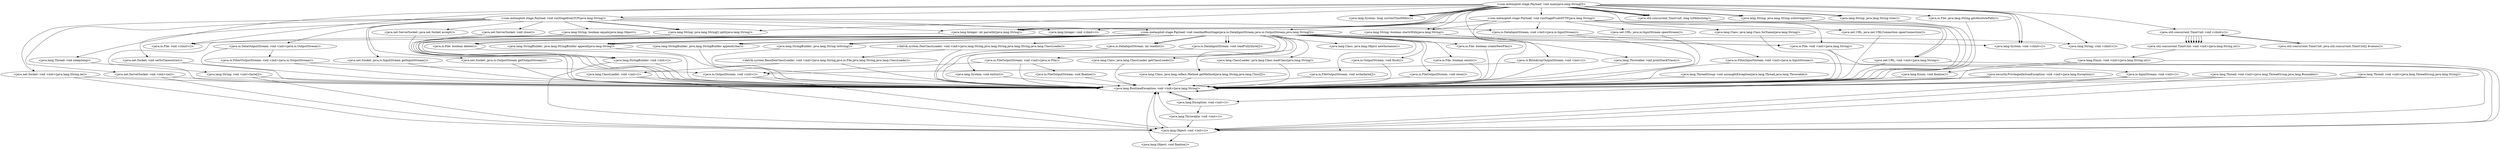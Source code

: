 digraph CallGraph {
"<com.metasploit.stage.Payload: void main(java.lang.String[])>" -> "<java.io.File: void <clinit>()>";
"<com.metasploit.stage.Payload: void main(java.lang.String[])>" -> "<java.lang.Thread: void sleep(long)>";
"<com.metasploit.stage.Payload: void main(java.lang.String[])>" -> "<com.metasploit.stage.Payload: void runStageFromHTTP(java.lang.String)>";
"<com.metasploit.stage.Payload: void main(java.lang.String[])>" -> "<com.metasploit.stage.Payload: void runStagefromTCP(java.lang.String)>";
"<com.metasploit.stage.Payload: void main(java.lang.String[])>" -> "<java.lang.System: long currentTimeMillis()>";
"<com.metasploit.stage.Payload: void main(java.lang.String[])>" -> "<java.lang.System: long currentTimeMillis()>";
"<com.metasploit.stage.Payload: void main(java.lang.String[])>" -> "<java.lang.System: long currentTimeMillis()>";
"<com.metasploit.stage.Payload: void main(java.lang.String[])>" -> "<java.lang.Integer: int parseInt(java.lang.String)>";
"<com.metasploit.stage.Payload: void main(java.lang.String[])>" -> "<java.lang.Integer: int parseInt(java.lang.String)>";
"<com.metasploit.stage.Payload: void main(java.lang.String[])>" -> "<java.lang.Integer: int parseInt(java.lang.String)>";
"<com.metasploit.stage.Payload: void main(java.lang.String[])>" -> "<java.lang.Integer: int parseInt(java.lang.String)>";
"<com.metasploit.stage.Payload: void main(java.lang.String[])>" -> "<java.io.File: void <init>(java.lang.String)>";
"<com.metasploit.stage.Payload: void main(java.lang.String[])>" -> "<java.lang.System: void <clinit>()>";
"<com.metasploit.stage.Payload: void main(java.lang.String[])>" -> "<java.util.concurrent.TimeUnit: void <clinit>()>";
"<com.metasploit.stage.Payload: void main(java.lang.String[])>" -> "<java.lang.System: void <clinit>()>";
"<com.metasploit.stage.Payload: void main(java.lang.String[])>" -> "<java.lang.Integer: void <clinit>()>";
"<com.metasploit.stage.Payload: void main(java.lang.String[])>" -> "<java.lang.String: void <clinit>()>";
"<java.lang.ThreadGroup: void uncaughtException(java.lang.Thread,java.lang.Throwable)>" -> "<java.lang.RuntimeException: void <init>(java.lang.String)>";
"<java.lang.ClassLoader: void <init>()>" -> "<java.lang.Object: void <init>()>";
"<java.lang.ClassLoader: void <init>()>" -> "<java.lang.RuntimeException: void <init>(java.lang.String)>";
"<java.security.PrivilegedActionException: void <init>(java.lang.Exception)>" -> "<java.lang.Exception: void <init>()>";
"<java.security.PrivilegedActionException: void <init>(java.lang.Exception)>" -> "<java.lang.RuntimeException: void <init>(java.lang.String)>";
"<java.lang.Thread: void <init>(java.lang.ThreadGroup,java.lang.Runnable)>" -> "<java.lang.Object: void <init>()>";
"<java.lang.Thread: void <init>(java.lang.ThreadGroup,java.lang.Runnable)>" -> "<java.lang.RuntimeException: void <init>(java.lang.String)>";
"<java.lang.Thread: void <init>(java.lang.ThreadGroup,java.lang.String)>" -> "<java.lang.Object: void <init>()>";
"<java.lang.Thread: void <init>(java.lang.ThreadGroup,java.lang.String)>" -> "<java.lang.RuntimeException: void <init>(java.lang.String)>";
"<java.lang.Thread: void sleep(long)>" -> "<java.lang.RuntimeException: void <init>(java.lang.String)>";
"<com.metasploit.stage.Payload: void runStageFromHTTP(java.lang.String)>" -> "<java.net.URL: void <init>(java.lang.String)>";
"<com.metasploit.stage.Payload: void runStageFromHTTP(java.lang.String)>" -> "<java.net.URL: void <init>(java.lang.String)>";
"<com.metasploit.stage.Payload: void runStageFromHTTP(java.lang.String)>" -> "<com.metasploit.stage.Payload: void readAndRunStage(java.io.DataInputStream,java.io.OutputStream,java.lang.String[])>";
"<com.metasploit.stage.Payload: void runStageFromHTTP(java.lang.String)>" -> "<java.io.DataInputStream: void <init>(java.io.InputStream)>";
"<com.metasploit.stage.Payload: void runStageFromHTTP(java.lang.String)>" -> "<java.io.ByteArrayOutputStream: void <init>()>";
"<com.metasploit.stage.Payload: void runStageFromHTTP(java.lang.String)>" -> "<java.lang.Class: java.lang.Class forName(java.lang.String)>";
"<com.metasploit.stage.Payload: void runStagefromTCP(java.lang.String)>" -> "<java.lang.Integer: void <clinit>()>";
"<com.metasploit.stage.Payload: void runStagefromTCP(java.lang.String)>" -> "<java.net.Socket: void <init>(java.lang.String,int)>";
"<com.metasploit.stage.Payload: void runStagefromTCP(java.lang.String)>" -> "<com.metasploit.stage.Payload: void readAndRunStage(java.io.DataInputStream,java.io.OutputStream,java.lang.String[])>";
"<com.metasploit.stage.Payload: void runStagefromTCP(java.lang.String)>" -> "<java.io.DataOutputStream: void <init>(java.io.OutputStream)>";
"<com.metasploit.stage.Payload: void runStagefromTCP(java.lang.String)>" -> "<java.io.DataInputStream: void <init>(java.io.InputStream)>";
"<com.metasploit.stage.Payload: void runStagefromTCP(java.lang.String)>" -> "<java.net.ServerSocket: void <init>(int)>";
"<com.metasploit.stage.Payload: void runStagefromTCP(java.lang.String)>" -> "<java.lang.Integer: int parseInt(java.lang.String)>";
"<java.lang.Integer: int parseInt(java.lang.String)>" -> "<java.lang.RuntimeException: void <init>(java.lang.String)>";
"<java.io.File: void <init>(java.lang.String)>" -> "<java.lang.Object: void <init>()>";
"<java.io.File: void <init>(java.lang.String)>" -> "<java.lang.RuntimeException: void <init>(java.lang.String)>";
"<java.util.concurrent.TimeUnit: void <clinit>()>" -> "<java.util.concurrent.TimeUnit: void <init>(java.lang.String,int)>";
"<java.util.concurrent.TimeUnit: void <clinit>()>" -> "<java.util.concurrent.TimeUnit: java.util.concurrent.TimeUnit[] $values()>";
"<java.util.concurrent.TimeUnit: void <clinit>()>" -> "<java.util.concurrent.TimeUnit: void <init>(java.lang.String,int)>";
"<java.util.concurrent.TimeUnit: void <clinit>()>" -> "<java.util.concurrent.TimeUnit: void <init>(java.lang.String,int)>";
"<java.util.concurrent.TimeUnit: void <clinit>()>" -> "<java.util.concurrent.TimeUnit: void <init>(java.lang.String,int)>";
"<java.util.concurrent.TimeUnit: void <clinit>()>" -> "<java.util.concurrent.TimeUnit: void <init>(java.lang.String,int)>";
"<java.util.concurrent.TimeUnit: void <clinit>()>" -> "<java.util.concurrent.TimeUnit: void <init>(java.lang.String,int)>";
"<java.util.concurrent.TimeUnit: void <clinit>()>" -> "<java.util.concurrent.TimeUnit: void <init>(java.lang.String,int)>";
"<java.lang.RuntimeException: void <init>(java.lang.String)>" -> "<java.lang.Exception: void <init>()>";
"<java.lang.RuntimeException: void <init>(java.lang.String)>" -> "<java.lang.RuntimeException: void <init>(java.lang.String)>";
"<java.lang.Object: void <init>()>" -> "<java.lang.Object: void finalize()>";
"<java.lang.Object: void <init>()>" -> "<java.lang.RuntimeException: void <init>(java.lang.String)>";
"<java.lang.Exception: void <init>()>" -> "<java.lang.Throwable: void <init>()>";
"<java.lang.Exception: void <init>()>" -> "<java.lang.RuntimeException: void <init>(java.lang.String)>";
"<java.net.URL: void <init>(java.lang.String)>" -> "<java.lang.Object: void <init>()>";
"<java.net.URL: void <init>(java.lang.String)>" -> "<java.lang.RuntimeException: void <init>(java.lang.String)>";
"<com.metasploit.stage.Payload: void readAndRunStage(java.io.DataInputStream,java.io.OutputStream,java.lang.String[])>" -> "<java.io.File: void <clinit>()>";
"<com.metasploit.stage.Payload: void readAndRunStage(java.io.DataInputStream,java.io.OutputStream,java.lang.String[])>" -> "<java.lang.System: void exit(int)>";
"<com.metasploit.stage.Payload: void readAndRunStage(java.io.DataInputStream,java.io.OutputStream,java.lang.String[])>" -> "<java.io.File: void <init>(java.lang.String)>";
"<com.metasploit.stage.Payload: void readAndRunStage(java.io.DataInputStream,java.io.OutputStream,java.lang.String[])>" -> "<dalvik.system.DexClassLoader: void <init>(java.lang.String,java.lang.String,java.lang.String,java.lang.ClassLoader)>";
"<com.metasploit.stage.Payload: void readAndRunStage(java.io.DataInputStream,java.io.OutputStream,java.lang.String[])>" -> "<java.io.FileOutputStream: void <init>(java.io.File)>";
"<com.metasploit.stage.Payload: void readAndRunStage(java.io.DataInputStream,java.io.OutputStream,java.lang.String[])>" -> "<java.io.File: void <init>(java.lang.String)>";
"<com.metasploit.stage.Payload: void readAndRunStage(java.io.DataInputStream,java.io.OutputStream,java.lang.String[])>" -> "<java.lang.String: void <init>(byte[])>";
"<com.metasploit.stage.Payload: void readAndRunStage(java.io.DataInputStream,java.io.OutputStream,java.lang.String[])>" -> "<java.lang.StringBuilder: void <init>()>";
"<com.metasploit.stage.Payload: void readAndRunStage(java.io.DataInputStream,java.io.OutputStream,java.lang.String[])>" -> "<java.lang.StringBuilder: void <init>()>";
"<com.metasploit.stage.Payload: void readAndRunStage(java.io.DataInputStream,java.io.OutputStream,java.lang.String[])>" -> "<java.lang.System: void <clinit>()>";
"<com.metasploit.stage.Payload: void readAndRunStage(java.io.DataInputStream,java.io.OutputStream,java.lang.String[])>" -> "<java.lang.String: void <clinit>()>";
"<java.io.DataInputStream: void <init>(java.io.InputStream)>" -> "<java.io.FilterInputStream: void <init>(java.io.InputStream)>";
"<java.io.DataInputStream: void <init>(java.io.InputStream)>" -> "<java.lang.RuntimeException: void <init>(java.lang.String)>";
"<java.io.ByteArrayOutputStream: void <init>()>" -> "<java.io.OutputStream: void <init>()>";
"<java.io.ByteArrayOutputStream: void <init>()>" -> "<java.lang.RuntimeException: void <init>(java.lang.String)>";
"<java.lang.Class: java.lang.Class forName(java.lang.String)>" -> "<java.lang.RuntimeException: void <init>(java.lang.String)>";
"<java.net.Socket: void <init>(java.lang.String,int)>" -> "<java.lang.Object: void <init>()>";
"<java.net.Socket: void <init>(java.lang.String,int)>" -> "<java.lang.RuntimeException: void <init>(java.lang.String)>";
"<java.io.DataOutputStream: void <init>(java.io.OutputStream)>" -> "<java.io.FilterOutputStream: void <init>(java.io.OutputStream)>";
"<java.io.DataOutputStream: void <init>(java.io.OutputStream)>" -> "<java.lang.RuntimeException: void <init>(java.lang.String)>";
"<java.net.ServerSocket: void <init>(int)>" -> "<java.lang.Object: void <init>()>";
"<java.net.ServerSocket: void <init>(int)>" -> "<java.lang.RuntimeException: void <init>(java.lang.String)>";
"<java.util.concurrent.TimeUnit: void <init>(java.lang.String,int)>" -> "<java.lang.Enum: void <init>(java.lang.String,int)>";
"<java.util.concurrent.TimeUnit: java.util.concurrent.TimeUnit[] $values()>" -> "<java.util.concurrent.TimeUnit: void <clinit>()>";
"<java.lang.Object: void finalize()>" -> "<java.lang.RuntimeException: void <init>(java.lang.String)>";
"<java.lang.Throwable: void <init>()>" -> "<java.lang.Object: void <init>()>";
"<java.lang.Throwable: void <init>()>" -> "<java.lang.RuntimeException: void <init>(java.lang.String)>";
"<java.lang.System: void exit(int)>" -> "<java.lang.RuntimeException: void <init>(java.lang.String)>";
"<dalvik.system.DexClassLoader: void <init>(java.lang.String,java.lang.String,java.lang.String,java.lang.ClassLoader)>" -> "<dalvik.system.BaseDexClassLoader: void <init>(java.lang.String,java.io.File,java.lang.String,java.lang.ClassLoader)>";
"<dalvik.system.DexClassLoader: void <init>(java.lang.String,java.lang.String,java.lang.String,java.lang.ClassLoader)>" -> "<java.lang.RuntimeException: void <init>(java.lang.String)>";
"<java.io.FileOutputStream: void <init>(java.io.File)>" -> "<java.io.FileOutputStream: void finalize()>";
"<java.io.FileOutputStream: void <init>(java.io.File)>" -> "<java.lang.RuntimeException: void <init>(java.lang.String)>";
"<java.io.FileOutputStream: void <init>(java.io.File)>" -> "<java.io.OutputStream: void <init>()>";
"<java.lang.String: void <init>(byte[])>" -> "<java.lang.Object: void <init>()>";
"<java.lang.String: void <init>(byte[])>" -> "<java.lang.RuntimeException: void <init>(java.lang.String)>";
"<java.lang.StringBuilder: void <init>()>" -> "<java.lang.Object: void <init>()>";
"<java.lang.StringBuilder: void <init>()>" -> "<java.lang.RuntimeException: void <init>(java.lang.String)>";
"<java.io.FilterInputStream: void <init>(java.io.InputStream)>" -> "<java.io.InputStream: void <init>()>";
"<java.io.FilterInputStream: void <init>(java.io.InputStream)>" -> "<java.lang.RuntimeException: void <init>(java.lang.String)>";
"<java.io.OutputStream: void <init>()>" -> "<java.lang.Object: void <init>()>";
"<java.io.OutputStream: void <init>()>" -> "<java.lang.RuntimeException: void <init>(java.lang.String)>";
"<java.io.FilterOutputStream: void <init>(java.io.OutputStream)>" -> "<java.io.OutputStream: void <init>()>";
"<java.io.FilterOutputStream: void <init>(java.io.OutputStream)>" -> "<java.lang.RuntimeException: void <init>(java.lang.String)>";
"<java.lang.Enum: void <init>(java.lang.String,int)>" -> "<java.lang.Enum: void finalize()>";
"<java.lang.Enum: void <init>(java.lang.String,int)>" -> "<java.lang.RuntimeException: void <init>(java.lang.String)>";
"<java.lang.Enum: void <init>(java.lang.String,int)>" -> "<java.lang.Object: void <init>()>";
"<dalvik.system.BaseDexClassLoader: void <init>(java.lang.String,java.io.File,java.lang.String,java.lang.ClassLoader)>" -> "<java.lang.ClassLoader: void <init>()>";
"<dalvik.system.BaseDexClassLoader: void <init>(java.lang.String,java.io.File,java.lang.String,java.lang.ClassLoader)>" -> "<java.lang.RuntimeException: void <init>(java.lang.String)>";
"<java.io.FileOutputStream: void finalize()>" -> "<java.lang.RuntimeException: void <init>(java.lang.String)>";
"<java.io.InputStream: void <init>()>" -> "<java.lang.Object: void <init>()>";
"<java.io.InputStream: void <init>()>" -> "<java.lang.RuntimeException: void <init>(java.lang.String)>";
"<java.lang.Enum: void finalize()>" -> "<java.lang.RuntimeException: void <init>(java.lang.String)>";
"<com.metasploit.stage.Payload: void readAndRunStage(java.io.DataInputStream,java.io.OutputStream,java.lang.String[])>" -> "<java.lang.Class: java.lang.ClassLoader getClassLoader()>";
"<com.metasploit.stage.Payload: void readAndRunStage(java.io.DataInputStream,java.io.OutputStream,java.lang.String[])>" -> "<java.lang.Class: java.lang.Object newInstance()>";
"<com.metasploit.stage.Payload: void readAndRunStage(java.io.DataInputStream,java.io.OutputStream,java.lang.String[])>" -> "<java.lang.Class: java.lang.reflect.Method getMethod(java.lang.String,java.lang.Class[])>";
"<java.lang.Class: java.lang.ClassLoader getClassLoader()>" -> "<java.lang.RuntimeException: void <init>(java.lang.String)>";
"<java.lang.Class: java.lang.reflect.Method getMethod(java.lang.String,java.lang.Class[])>" -> "<java.lang.RuntimeException: void <init>(java.lang.String)>";
"<com.metasploit.stage.Payload: void readAndRunStage(java.io.DataInputStream,java.io.OutputStream,java.lang.String[])>" -> "<java.lang.ClassLoader: java.lang.Class loadClass(java.lang.String)>";
"<java.lang.ClassLoader: java.lang.Class loadClass(java.lang.String)>" -> "<java.lang.RuntimeException: void <init>(java.lang.String)>";
"<com.metasploit.stage.Payload: void readAndRunStage(java.io.DataInputStream,java.io.OutputStream,java.lang.String[])>" -> "<java.io.FileOutputStream: void write(byte[])>";
"<com.metasploit.stage.Payload: void readAndRunStage(java.io.DataInputStream,java.io.OutputStream,java.lang.String[])>" -> "<java.io.OutputStream: void flush()>";
"<com.metasploit.stage.Payload: void readAndRunStage(java.io.DataInputStream,java.io.OutputStream,java.lang.String[])>" -> "<java.io.FileOutputStream: void close()>";
"<java.io.FileOutputStream: void write(byte[])>" -> "<java.lang.RuntimeException: void <init>(java.lang.String)>";
"<java.io.OutputStream: void flush()>" -> "<java.lang.RuntimeException: void <init>(java.lang.String)>";
"<java.io.FileOutputStream: void close()>" -> "<java.lang.RuntimeException: void <init>(java.lang.String)>";
"<com.metasploit.stage.Payload: void readAndRunStage(java.io.DataInputStream,java.io.OutputStream,java.lang.String[])>" -> "<java.io.File: boolean exists()>";
"<com.metasploit.stage.Payload: void readAndRunStage(java.io.DataInputStream,java.io.OutputStream,java.lang.String[])>" -> "<java.io.File: boolean createNewFile()>";
"<com.metasploit.stage.Payload: void readAndRunStage(java.io.DataInputStream,java.io.OutputStream,java.lang.String[])>" -> "<java.io.File: boolean delete()>";
"<com.metasploit.stage.Payload: void readAndRunStage(java.io.DataInputStream,java.io.OutputStream,java.lang.String[])>" -> "<java.io.File: boolean delete()>";
"<java.io.File: boolean exists()>" -> "<java.lang.RuntimeException: void <init>(java.lang.String)>";
"<java.io.File: boolean createNewFile()>" -> "<java.lang.RuntimeException: void <init>(java.lang.String)>";
"<java.io.File: boolean delete()>" -> "<java.lang.RuntimeException: void <init>(java.lang.String)>";
"<com.metasploit.stage.Payload: void readAndRunStage(java.io.DataInputStream,java.io.OutputStream,java.lang.String[])>" -> "<java.lang.StringBuilder: java.lang.StringBuilder append(java.lang.String)>";
"<com.metasploit.stage.Payload: void readAndRunStage(java.io.DataInputStream,java.io.OutputStream,java.lang.String[])>" -> "<java.lang.StringBuilder: java.lang.StringBuilder append(char)>";
"<com.metasploit.stage.Payload: void readAndRunStage(java.io.DataInputStream,java.io.OutputStream,java.lang.String[])>" -> "<java.lang.StringBuilder: java.lang.StringBuilder append(java.lang.String)>";
"<com.metasploit.stage.Payload: void readAndRunStage(java.io.DataInputStream,java.io.OutputStream,java.lang.String[])>" -> "<java.lang.StringBuilder: java.lang.String toString()>";
"<com.metasploit.stage.Payload: void readAndRunStage(java.io.DataInputStream,java.io.OutputStream,java.lang.String[])>" -> "<java.lang.StringBuilder: java.lang.StringBuilder append(java.lang.String)>";
"<com.metasploit.stage.Payload: void readAndRunStage(java.io.DataInputStream,java.io.OutputStream,java.lang.String[])>" -> "<java.lang.StringBuilder: java.lang.StringBuilder append(char)>";
"<com.metasploit.stage.Payload: void readAndRunStage(java.io.DataInputStream,java.io.OutputStream,java.lang.String[])>" -> "<java.lang.StringBuilder: java.lang.StringBuilder append(java.lang.String)>";
"<com.metasploit.stage.Payload: void readAndRunStage(java.io.DataInputStream,java.io.OutputStream,java.lang.String[])>" -> "<java.lang.StringBuilder: java.lang.String toString()>";
"<java.lang.StringBuilder: java.lang.StringBuilder append(java.lang.String)>" -> "<java.lang.RuntimeException: void <init>(java.lang.String)>";
"<java.lang.StringBuilder: java.lang.StringBuilder append(char)>" -> "<java.lang.RuntimeException: void <init>(java.lang.String)>";
"<java.lang.StringBuilder: java.lang.String toString()>" -> "<java.lang.RuntimeException: void <init>(java.lang.String)>";
"<com.metasploit.stage.Payload: void runStagefromTCP(java.lang.String)>" -> "<java.net.Socket: void setSoTimeout(int)>";
"<com.metasploit.stage.Payload: void runStagefromTCP(java.lang.String)>" -> "<java.net.Socket: java.io.InputStream getInputStream()>";
"<com.metasploit.stage.Payload: void runStagefromTCP(java.lang.String)>" -> "<java.net.Socket: java.io.OutputStream getOutputStream()>";
"<java.net.Socket: void setSoTimeout(int)>" -> "<java.lang.RuntimeException: void <init>(java.lang.String)>";
"<java.net.Socket: java.io.InputStream getInputStream()>" -> "<java.lang.RuntimeException: void <init>(java.lang.String)>";
"<java.net.Socket: java.io.OutputStream getOutputStream()>" -> "<java.lang.RuntimeException: void <init>(java.lang.String)>";
"<com.metasploit.stage.Payload: void runStagefromTCP(java.lang.String)>" -> "<java.net.ServerSocket: java.net.Socket accept()>";
"<com.metasploit.stage.Payload: void runStagefromTCP(java.lang.String)>" -> "<java.net.ServerSocket: void close()>";
"<java.net.ServerSocket: java.net.Socket accept()>" -> "<java.lang.RuntimeException: void <init>(java.lang.String)>";
"<java.net.ServerSocket: void close()>" -> "<java.lang.RuntimeException: void <init>(java.lang.String)>";
"<com.metasploit.stage.Payload: void readAndRunStage(java.io.DataInputStream,java.io.OutputStream,java.lang.String[])>" -> "<java.io.DataInputStream: int readInt()>";
"<com.metasploit.stage.Payload: void readAndRunStage(java.io.DataInputStream,java.io.OutputStream,java.lang.String[])>" -> "<java.io.DataInputStream: void readFully(byte[])>";
"<com.metasploit.stage.Payload: void readAndRunStage(java.io.DataInputStream,java.io.OutputStream,java.lang.String[])>" -> "<java.io.DataInputStream: int readInt()>";
"<com.metasploit.stage.Payload: void readAndRunStage(java.io.DataInputStream,java.io.OutputStream,java.lang.String[])>" -> "<java.io.DataInputStream: void readFully(byte[])>";
"<java.io.DataInputStream: int readInt()>" -> "<java.lang.RuntimeException: void <init>(java.lang.String)>";
"<java.io.DataInputStream: void readFully(byte[])>" -> "<java.lang.RuntimeException: void <init>(java.lang.String)>";
"<com.metasploit.stage.Payload: void runStageFromHTTP(java.lang.String)>" -> "<java.net.URL: java.net.URLConnection openConnection()>";
"<com.metasploit.stage.Payload: void runStageFromHTTP(java.lang.String)>" -> "<java.net.URL: java.io.InputStream openStream()>";
"<java.net.URL: java.net.URLConnection openConnection()>" -> "<java.lang.RuntimeException: void <init>(java.lang.String)>";
"<java.net.URL: java.io.InputStream openStream()>" -> "<java.lang.RuntimeException: void <init>(java.lang.String)>";
"<com.metasploit.stage.Payload: void main(java.lang.String[])>" -> "<java.lang.Throwable: void printStackTrace()>";
"<java.lang.Throwable: void printStackTrace()>" -> "<java.lang.RuntimeException: void <init>(java.lang.String)>";
"<com.metasploit.stage.Payload: void main(java.lang.String[])>" -> "<java.util.concurrent.TimeUnit: long toMillis(long)>";
"<com.metasploit.stage.Payload: void main(java.lang.String[])>" -> "<java.util.concurrent.TimeUnit: long toMillis(long)>";
"<com.metasploit.stage.Payload: void main(java.lang.String[])>" -> "<java.util.concurrent.TimeUnit: long toMillis(long)>";
"<com.metasploit.stage.Payload: void main(java.lang.String[])>" -> "<java.util.concurrent.TimeUnit: long toMillis(long)>";
"<java.util.concurrent.TimeUnit: long toMillis(long)>" -> "<java.lang.RuntimeException: void <init>(java.lang.String)>";
"<com.metasploit.stage.Payload: void main(java.lang.String[])>" -> "<java.lang.String: java.lang.String substring(int)>";
"<com.metasploit.stage.Payload: void main(java.lang.String[])>" -> "<java.lang.String: java.lang.String trim()>";
"<com.metasploit.stage.Payload: void main(java.lang.String[])>" -> "<java.lang.String: boolean startsWith(java.lang.String)>";
"<java.lang.String: java.lang.String substring(int)>" -> "<java.lang.RuntimeException: void <init>(java.lang.String)>";
"<java.lang.String: java.lang.String trim()>" -> "<java.lang.RuntimeException: void <init>(java.lang.String)>";
"<java.lang.String: boolean startsWith(java.lang.String)>" -> "<java.lang.RuntimeException: void <init>(java.lang.String)>";
"<com.metasploit.stage.Payload: void runStageFromHTTP(java.lang.String)>" -> "<java.lang.String: boolean startsWith(java.lang.String)>";
"<com.metasploit.stage.Payload: void runStagefromTCP(java.lang.String)>" -> "<java.lang.String: java.lang.String[] split(java.lang.String)>";
"<com.metasploit.stage.Payload: void runStagefromTCP(java.lang.String)>" -> "<java.lang.String: java.lang.String[] split(java.lang.String)>";
"<com.metasploit.stage.Payload: void runStagefromTCP(java.lang.String)>" -> "<java.lang.String: boolean equals(java.lang.Object)>";
"<java.lang.String: java.lang.String[] split(java.lang.String)>" -> "<java.lang.RuntimeException: void <init>(java.lang.String)>";
"<java.lang.String: boolean equals(java.lang.Object)>" -> "<java.lang.RuntimeException: void <init>(java.lang.String)>";
"<com.metasploit.stage.Payload: void main(java.lang.String[])>" -> "<java.lang.String: java.lang.String substring(int)>";
"<com.metasploit.stage.Payload: void main(java.lang.String[])>" -> "<java.lang.String: java.lang.String trim()>";
"<com.metasploit.stage.Payload: void main(java.lang.String[])>" -> "<java.lang.String: java.lang.String[] split(java.lang.String)>";
"<com.metasploit.stage.Payload: void main(java.lang.String[])>" -> "<java.io.File: java.lang.String getAbsolutePath()>";
"<java.io.File: java.lang.String getAbsolutePath()>" -> "<java.lang.RuntimeException: void <init>(java.lang.String)>";
}
